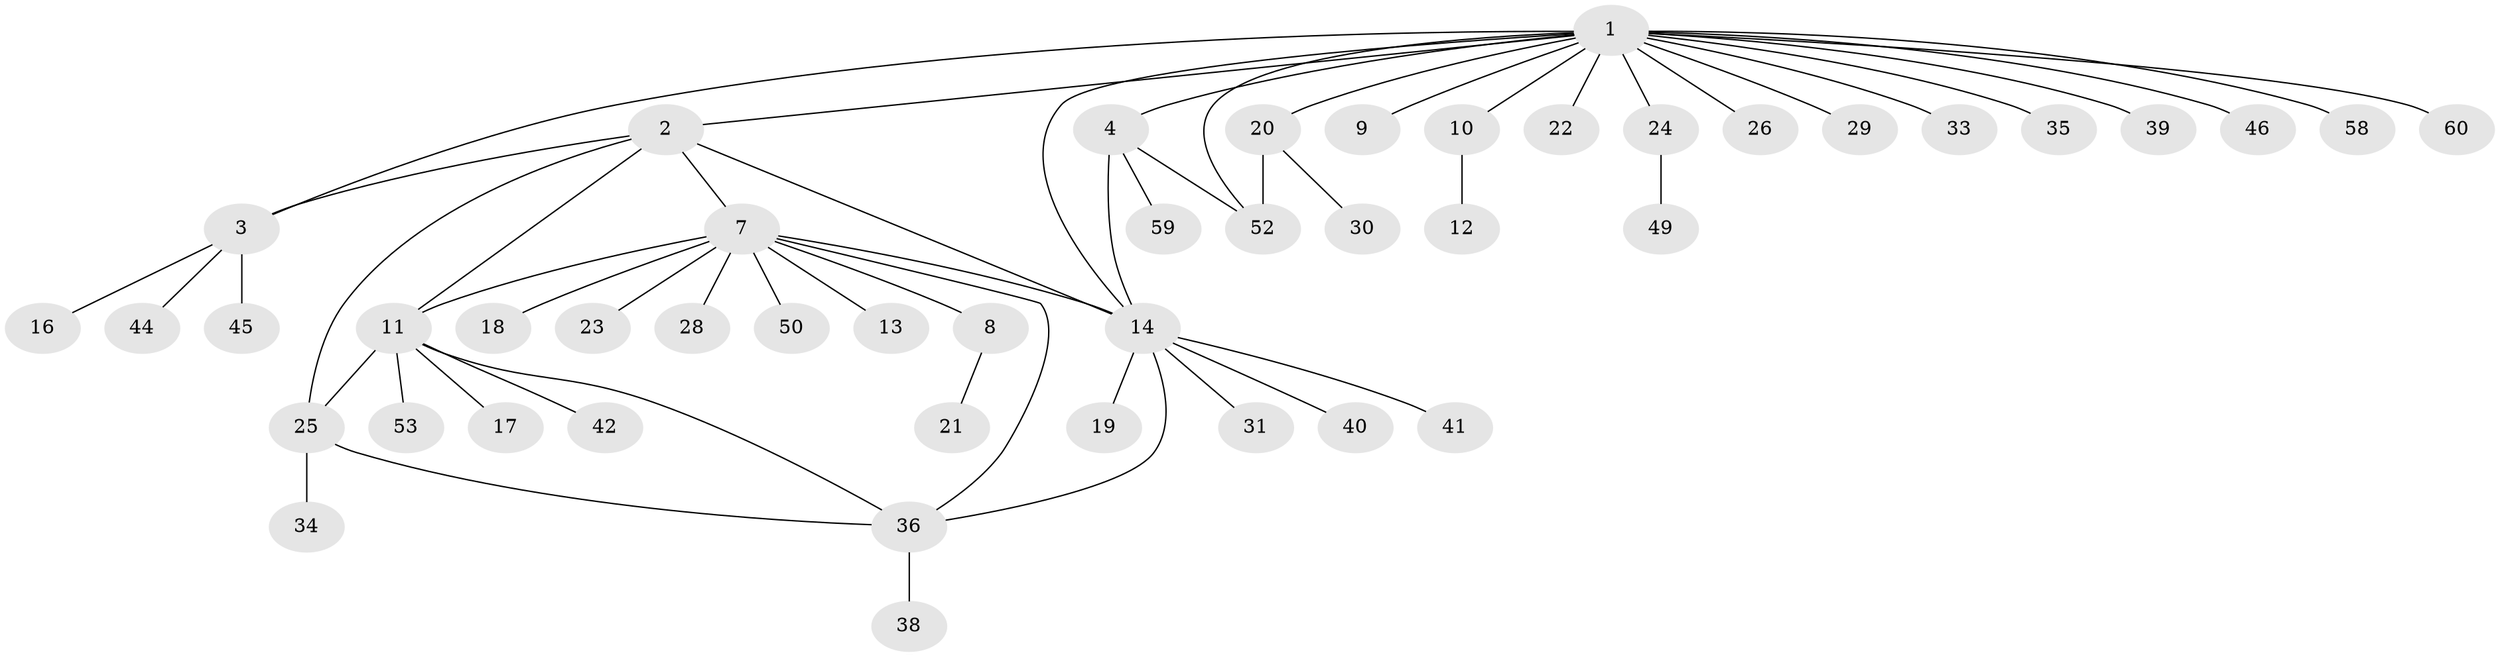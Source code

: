 // Generated by graph-tools (version 1.1) at 2025/23/03/03/25 07:23:51]
// undirected, 46 vertices, 56 edges
graph export_dot {
graph [start="1"]
  node [color=gray90,style=filled];
  1 [super="+5"];
  2 [super="+6"];
  3 [super="+56"];
  4 [super="+54"];
  7 [super="+43"];
  8 [super="+15"];
  9;
  10 [super="+57"];
  11 [super="+55"];
  12;
  13;
  14 [super="+37"];
  16;
  17;
  18;
  19;
  20 [super="+32"];
  21;
  22;
  23;
  24;
  25 [super="+27"];
  26 [super="+47"];
  28;
  29;
  30;
  31;
  33;
  34;
  35;
  36 [super="+48"];
  38;
  39;
  40;
  41;
  42 [super="+51"];
  44;
  45;
  46;
  49;
  50;
  52;
  53 [super="+61"];
  58;
  59;
  60;
  1 -- 2;
  1 -- 3;
  1 -- 4;
  1 -- 9;
  1 -- 14;
  1 -- 20;
  1 -- 22;
  1 -- 24;
  1 -- 33;
  1 -- 46;
  1 -- 60;
  1 -- 35;
  1 -- 26;
  1 -- 39;
  1 -- 10;
  1 -- 52;
  1 -- 58;
  1 -- 29;
  2 -- 7;
  2 -- 11;
  2 -- 3;
  2 -- 14;
  2 -- 25;
  3 -- 16;
  3 -- 44;
  3 -- 45;
  4 -- 52;
  4 -- 59;
  4 -- 14;
  7 -- 8;
  7 -- 13;
  7 -- 14;
  7 -- 18;
  7 -- 23;
  7 -- 28;
  7 -- 36;
  7 -- 50;
  7 -- 11;
  8 -- 21;
  10 -- 12;
  11 -- 17;
  11 -- 25;
  11 -- 42;
  11 -- 53;
  11 -- 36;
  14 -- 19;
  14 -- 31;
  14 -- 40;
  14 -- 41;
  14 -- 36;
  20 -- 30;
  20 -- 52;
  24 -- 49;
  25 -- 34;
  25 -- 36;
  36 -- 38;
}
